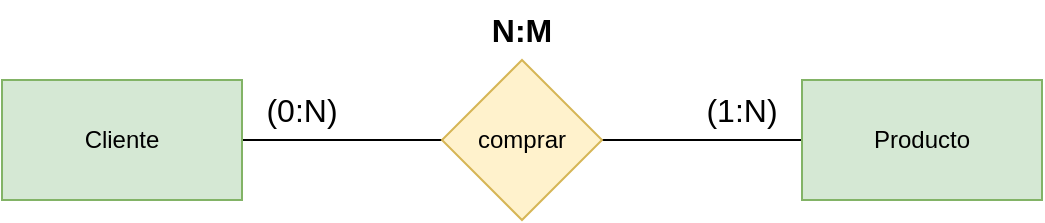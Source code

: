<mxfile version="26.0.7">
  <diagram name="Page-1" id="jzw5WTR2NERdWGnIvId5">
    <mxGraphModel dx="670" dy="816" grid="1" gridSize="10" guides="1" tooltips="1" connect="1" arrows="1" fold="1" page="0" pageScale="1" pageWidth="850" pageHeight="1100" background="#ffffff" math="0" shadow="0">
      <root>
        <mxCell id="0" />
        <mxCell id="1" parent="0" />
        <mxCell id="QhfKAPlDiAFCTURe2MWs-4" style="edgeStyle=none;curved=1;rounded=0;orthogonalLoop=1;jettySize=auto;html=1;exitX=1;exitY=0.5;exitDx=0;exitDy=0;entryX=0;entryY=0.5;entryDx=0;entryDy=0;fontSize=12;startSize=8;endSize=8;endArrow=none;startFill=0;" edge="1" parent="1" source="QhfKAPlDiAFCTURe2MWs-1" target="QhfKAPlDiAFCTURe2MWs-3">
          <mxGeometry relative="1" as="geometry" />
        </mxCell>
        <mxCell id="QhfKAPlDiAFCTURe2MWs-1" value="Cliente" style="rounded=0;whiteSpace=wrap;html=1;fillColor=#d5e8d4;strokeColor=#82b366;" vertex="1" parent="1">
          <mxGeometry y="40" width="120" height="60" as="geometry" />
        </mxCell>
        <mxCell id="QhfKAPlDiAFCTURe2MWs-5" style="edgeStyle=none;curved=1;rounded=0;orthogonalLoop=1;jettySize=auto;html=1;exitX=0;exitY=0.5;exitDx=0;exitDy=0;entryX=1;entryY=0.5;entryDx=0;entryDy=0;fontSize=12;startSize=8;endSize=8;endArrow=none;startFill=0;" edge="1" parent="1" source="QhfKAPlDiAFCTURe2MWs-2" target="QhfKAPlDiAFCTURe2MWs-3">
          <mxGeometry relative="1" as="geometry" />
        </mxCell>
        <mxCell id="QhfKAPlDiAFCTURe2MWs-2" value="Producto" style="rounded=0;whiteSpace=wrap;html=1;fillColor=#d5e8d4;strokeColor=#82b366;" vertex="1" parent="1">
          <mxGeometry x="400" y="40" width="120" height="60" as="geometry" />
        </mxCell>
        <mxCell id="QhfKAPlDiAFCTURe2MWs-3" value="comprar" style="rhombus;whiteSpace=wrap;html=1;fillColor=#fff2cc;strokeColor=#d6b656;" vertex="1" parent="1">
          <mxGeometry x="220" y="30" width="80" height="80" as="geometry" />
        </mxCell>
        <mxCell id="QhfKAPlDiAFCTURe2MWs-6" value="(1:N)" style="text;html=1;align=center;verticalAlign=middle;whiteSpace=wrap;rounded=0;fontSize=16;" vertex="1" parent="1">
          <mxGeometry x="340" y="40" width="60" height="30" as="geometry" />
        </mxCell>
        <mxCell id="QhfKAPlDiAFCTURe2MWs-7" value="(0:N)" style="text;html=1;align=center;verticalAlign=middle;whiteSpace=wrap;rounded=0;fontSize=16;" vertex="1" parent="1">
          <mxGeometry x="120" y="40" width="60" height="30" as="geometry" />
        </mxCell>
        <mxCell id="QhfKAPlDiAFCTURe2MWs-8" value="N:M" style="text;html=1;align=center;verticalAlign=middle;whiteSpace=wrap;rounded=0;fontSize=16;fontStyle=1" vertex="1" parent="1">
          <mxGeometry x="230" width="60" height="30" as="geometry" />
        </mxCell>
      </root>
    </mxGraphModel>
  </diagram>
</mxfile>
